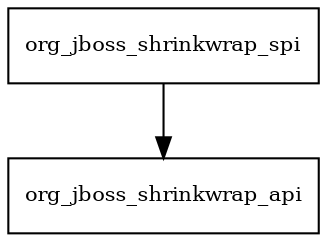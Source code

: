 digraph shrinkwrap_spi_1_1_2_redhat_1_package_dependencies {
  node [shape = box, fontsize=10.0];
  org_jboss_shrinkwrap_spi -> org_jboss_shrinkwrap_api;
}
